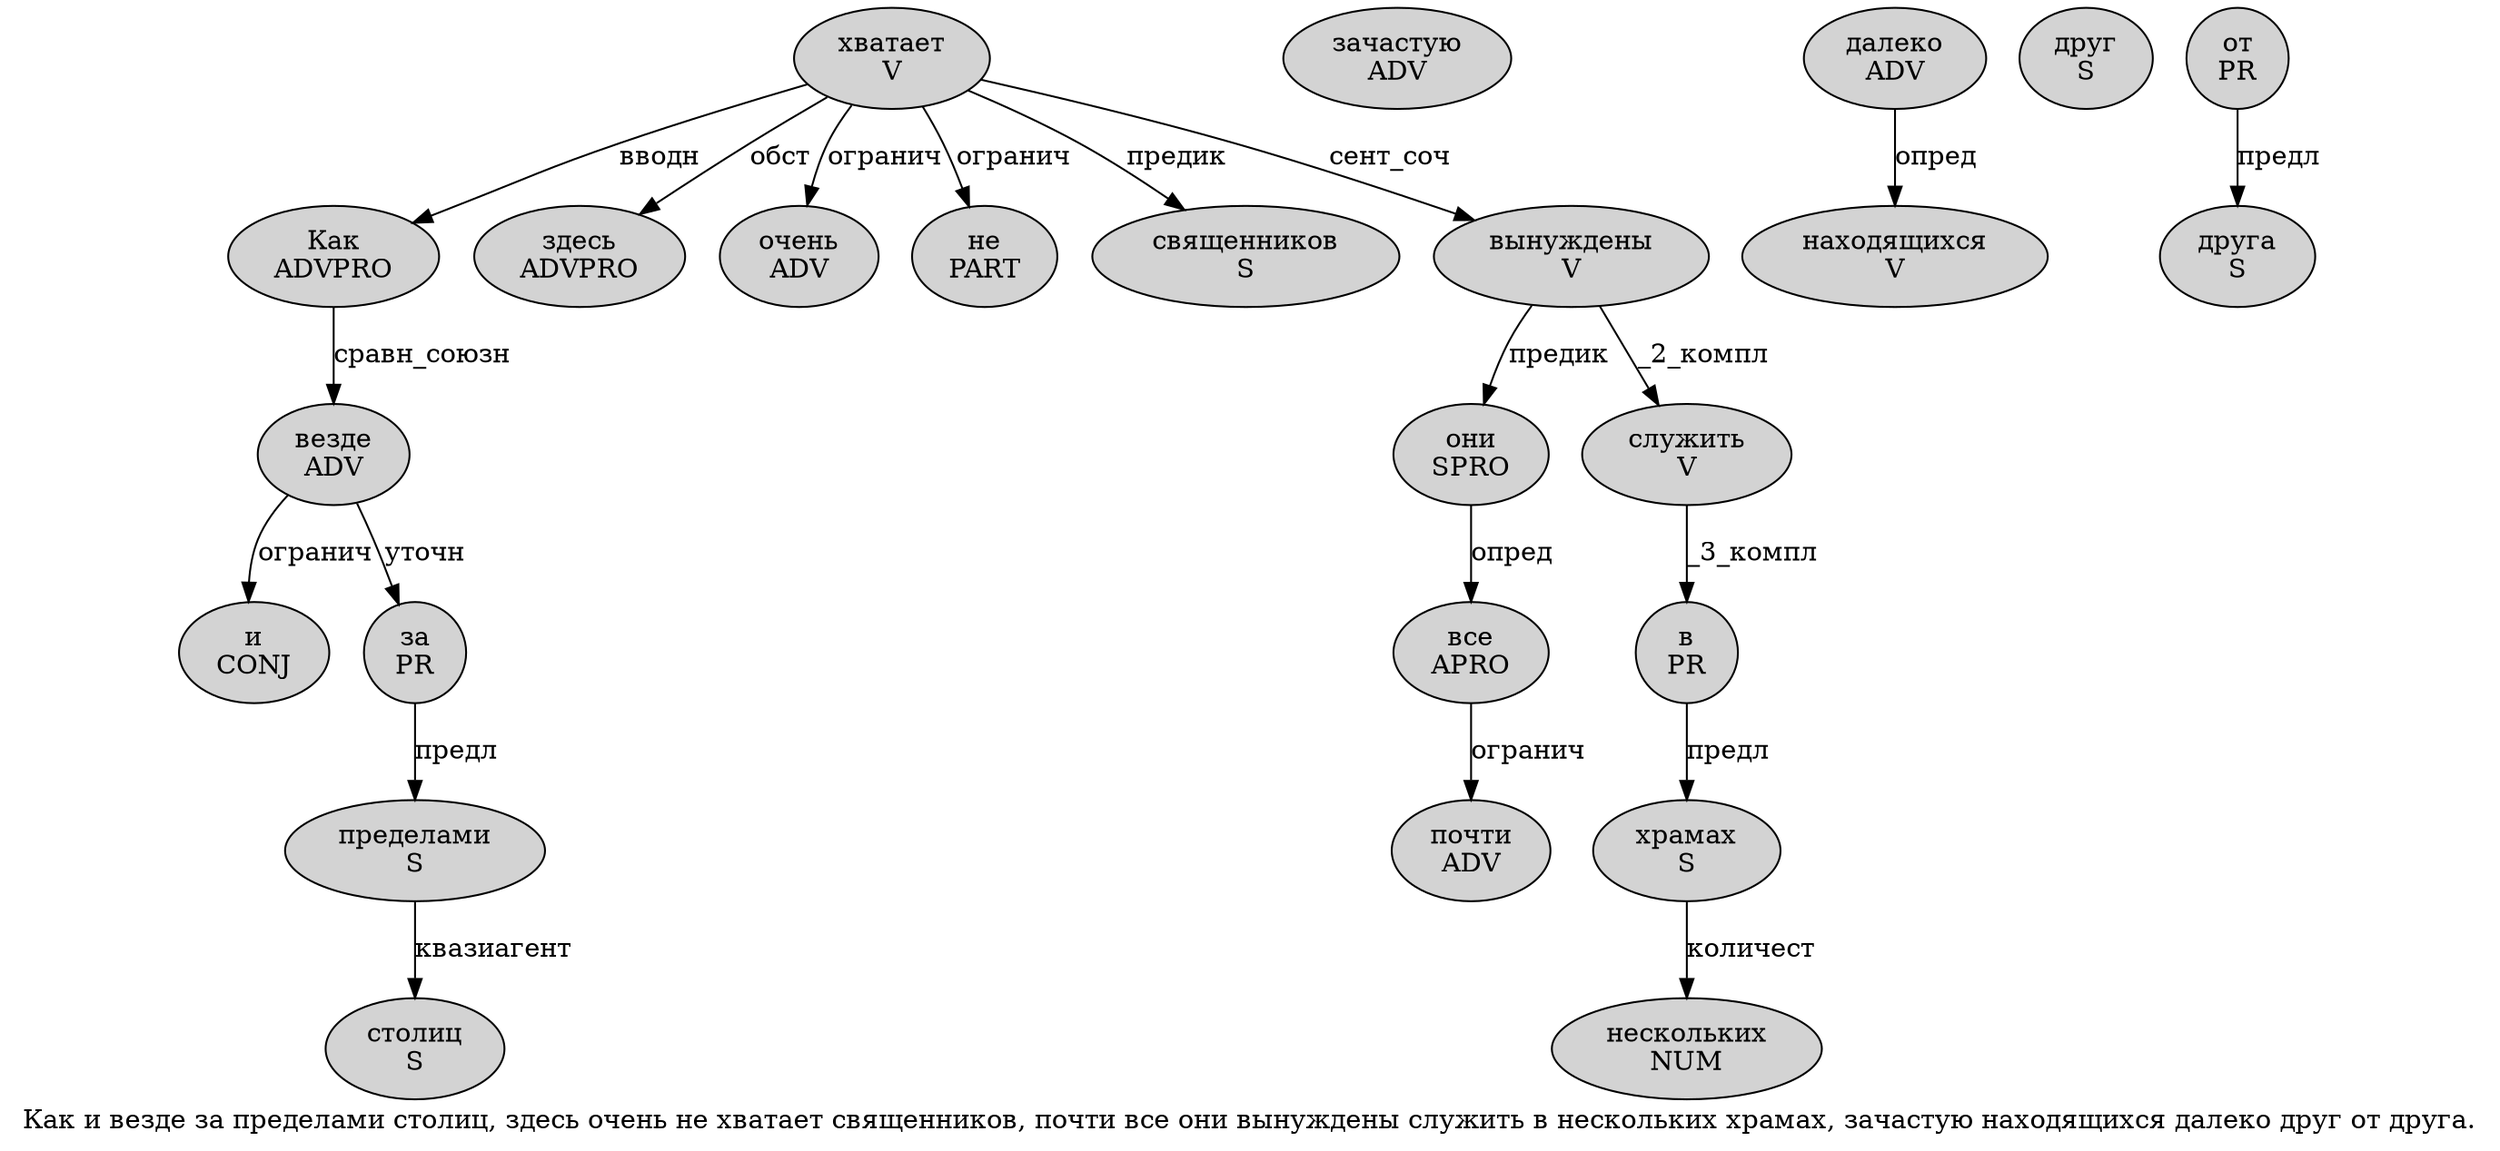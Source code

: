digraph SENTENCE_829 {
	graph [label="Как и везде за пределами столиц, здесь очень не хватает священников, почти все они вынуждены служить в нескольких храмах, зачастую находящихся далеко друг от друга."]
	node [style=filled]
		0 [label="Как
ADVPRO" color="" fillcolor=lightgray penwidth=1 shape=ellipse]
		1 [label="и
CONJ" color="" fillcolor=lightgray penwidth=1 shape=ellipse]
		2 [label="везде
ADV" color="" fillcolor=lightgray penwidth=1 shape=ellipse]
		3 [label="за
PR" color="" fillcolor=lightgray penwidth=1 shape=ellipse]
		4 [label="пределами
S" color="" fillcolor=lightgray penwidth=1 shape=ellipse]
		5 [label="столиц
S" color="" fillcolor=lightgray penwidth=1 shape=ellipse]
		7 [label="здесь
ADVPRO" color="" fillcolor=lightgray penwidth=1 shape=ellipse]
		8 [label="очень
ADV" color="" fillcolor=lightgray penwidth=1 shape=ellipse]
		9 [label="не
PART" color="" fillcolor=lightgray penwidth=1 shape=ellipse]
		10 [label="хватает
V" color="" fillcolor=lightgray penwidth=1 shape=ellipse]
		11 [label="священников
S" color="" fillcolor=lightgray penwidth=1 shape=ellipse]
		13 [label="почти
ADV" color="" fillcolor=lightgray penwidth=1 shape=ellipse]
		14 [label="все
APRO" color="" fillcolor=lightgray penwidth=1 shape=ellipse]
		15 [label="они
SPRO" color="" fillcolor=lightgray penwidth=1 shape=ellipse]
		16 [label="вынуждены
V" color="" fillcolor=lightgray penwidth=1 shape=ellipse]
		17 [label="служить
V" color="" fillcolor=lightgray penwidth=1 shape=ellipse]
		18 [label="в
PR" color="" fillcolor=lightgray penwidth=1 shape=ellipse]
		19 [label="нескольких
NUM" color="" fillcolor=lightgray penwidth=1 shape=ellipse]
		20 [label="храмах
S" color="" fillcolor=lightgray penwidth=1 shape=ellipse]
		22 [label="зачастую
ADV" color="" fillcolor=lightgray penwidth=1 shape=ellipse]
		23 [label="находящихся
V" color="" fillcolor=lightgray penwidth=1 shape=ellipse]
		24 [label="далеко
ADV" color="" fillcolor=lightgray penwidth=1 shape=ellipse]
		25 [label="друг
S" color="" fillcolor=lightgray penwidth=1 shape=ellipse]
		26 [label="от
PR" color="" fillcolor=lightgray penwidth=1 shape=ellipse]
		27 [label="друга
S" color="" fillcolor=lightgray penwidth=1 shape=ellipse]
			4 -> 5 [label="квазиагент"]
			2 -> 1 [label="огранич"]
			2 -> 3 [label="уточн"]
			0 -> 2 [label="сравн_союзн"]
			18 -> 20 [label="предл"]
			16 -> 15 [label="предик"]
			16 -> 17 [label="_2_компл"]
			17 -> 18 [label="_3_компл"]
			20 -> 19 [label="количест"]
			10 -> 0 [label="вводн"]
			10 -> 7 [label="обст"]
			10 -> 8 [label="огранич"]
			10 -> 9 [label="огранич"]
			10 -> 11 [label="предик"]
			10 -> 16 [label="сент_соч"]
			26 -> 27 [label="предл"]
			15 -> 14 [label="опред"]
			24 -> 23 [label="опред"]
			14 -> 13 [label="огранич"]
			3 -> 4 [label="предл"]
}